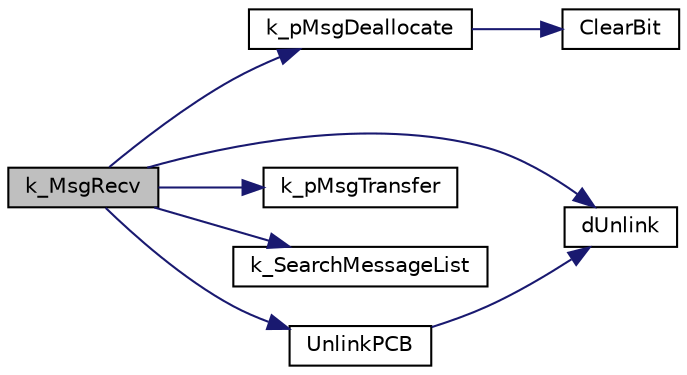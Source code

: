 digraph "k_MsgRecv"
{
 // LATEX_PDF_SIZE
  edge [fontname="Helvetica",fontsize="10",labelfontname="Helvetica",labelfontsize="10"];
  node [fontname="Helvetica",fontsize="10",shape=record];
  rankdir="LR";
  Node1 [label="k_MsgRecv",height=0.2,width=0.4,color="black", fillcolor="grey75", style="filled", fontcolor="black",tooltip="Recieves a message from a process to another."];
  Node1 -> Node2 [color="midnightblue",fontsize="10",style="solid",fontname="Helvetica"];
  Node2 [label="dUnlink",height=0.2,width=0.4,color="black", fillcolor="white", style="filled",URL="$dlist_8c.html#a4ac5bcc32a4b91f514e4eeff11361b61",tooltip="Unlinks a node from its current list."];
  Node1 -> Node3 [color="midnightblue",fontsize="10",style="solid",fontname="Helvetica"];
  Node3 [label="k_pMsgDeallocate",height=0.2,width=0.4,color="black", fillcolor="white", style="filled",URL="$k__messaging_8c.html#a1f49ca1a455ee48b9566a2c6257aab49",tooltip="De-allocates a message."];
  Node3 -> Node4 [color="midnightblue",fontsize="10",style="solid",fontname="Helvetica"];
  Node4 [label="ClearBit",height=0.2,width=0.4,color="black", fillcolor="white", style="filled",URL="$bitmap_8c.html#a1450145a97ea1efa0f35f6aaf05dbcd9",tooltip="Clears a specific bit in a bitmap."];
  Node1 -> Node5 [color="midnightblue",fontsize="10",style="solid",fontname="Helvetica"];
  Node5 [label="k_pMsgTransfer",height=0.2,width=0.4,color="black", fillcolor="white", style="filled",URL="$k__messaging_8c.html#a2296f76d232e8344b339d30d174bcf98",tooltip="Transfers a message to another."];
  Node1 -> Node6 [color="midnightblue",fontsize="10",style="solid",fontname="Helvetica"];
  Node6 [label="k_SearchMessageList",height=0.2,width=0.4,color="black", fillcolor="white", style="filled",URL="$k__messaging_8c.html#a70e4d17dd7f132ac9891b633571b3609",tooltip="Searches through message list for a message with a particular message box as its source."];
  Node1 -> Node7 [color="midnightblue",fontsize="10",style="solid",fontname="Helvetica"];
  Node7 [label="UnlinkPCB",height=0.2,width=0.4,color="black", fillcolor="white", style="filled",URL="$k__scheduler_8c.html#a020cd5ae59a5fa38146a31260f17ee30",tooltip="Unlinks PCB from its Process queue."];
  Node7 -> Node2 [color="midnightblue",fontsize="10",style="solid",fontname="Helvetica"];
}

